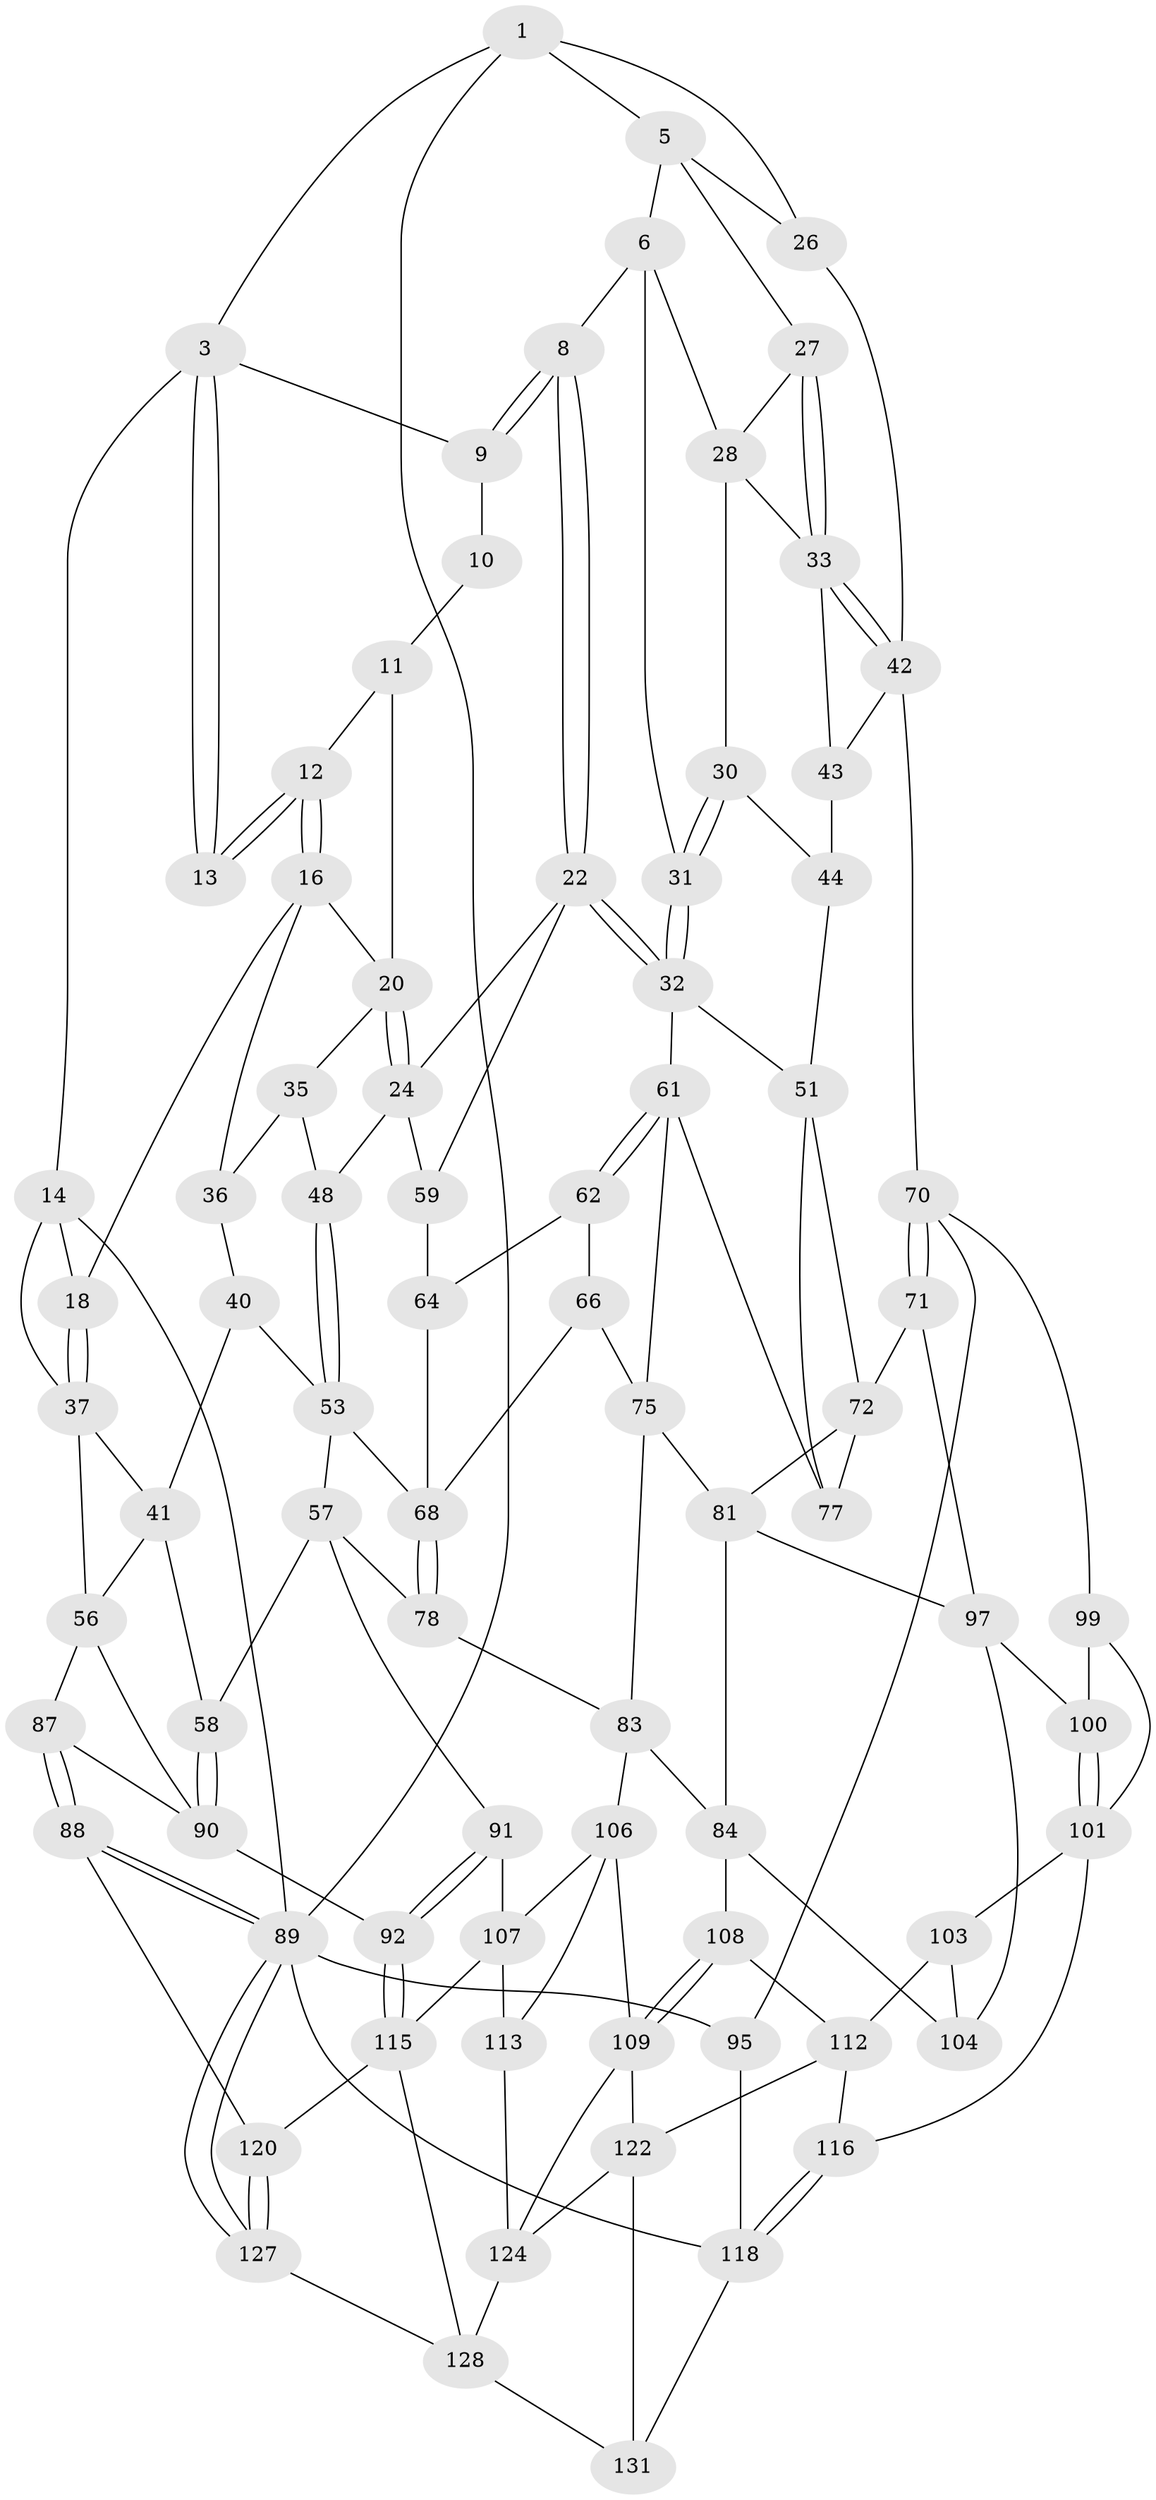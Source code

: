 // original degree distribution, {3: 0.022900763358778626, 6: 0.22900763358778625, 5: 0.5114503816793893, 4: 0.2366412213740458}
// Generated by graph-tools (version 1.1) at 2025/11/02/27/25 16:11:52]
// undirected, 80 vertices, 166 edges
graph export_dot {
graph [start="1"]
  node [color=gray90,style=filled];
  1 [pos="+0.7820688464300294+0",super="+2"];
  3 [pos="+0.3064763283483232+0",super="+4"];
  5 [pos="+0.8497096194430551+0.06544828174208284",super="+25"];
  6 [pos="+0.8353821023380112+0.09996564355428063",super="+7"];
  8 [pos="+0.6537112972222289+0.13439476948353196"];
  9 [pos="+0.6140313771143856+0.10782689843330193"];
  10 [pos="+0.5963718255946086+0.1176073726927125"];
  11 [pos="+0.4243345867679193+0.05783975812405977",super="+19"];
  12 [pos="+0.3114367047253345+0"];
  13 [pos="+0.29791906536573354+0"];
  14 [pos="+0+0.22096491923097847",super="+15"];
  16 [pos="+0.2882844710019301+0.16873363294529117",super="+17"];
  18 [pos="+0.15977440680255342+0.2262483289584087"];
  20 [pos="+0.497893331817125+0.2619026797486382",super="+21"];
  22 [pos="+0.6225058928821315+0.3385086102471879",super="+23"];
  24 [pos="+0.5292602027497376+0.296597195040373",super="+47"];
  26 [pos="+1+0.13542433293329897"];
  27 [pos="+0.923848150171311+0.22263693359696304"];
  28 [pos="+0.8719060368471984+0.17398951554010206",super="+29"];
  30 [pos="+0.7785087181268062+0.3092381724414843"];
  31 [pos="+0.7349199205392837+0.30494801965971235"];
  32 [pos="+0.6695496872198405+0.355359739453302",super="+52"];
  33 [pos="+0.9326241737606819+0.2780168119106954",super="+34"];
  35 [pos="+0.41165638375647307+0.2925939217904254",super="+49"];
  36 [pos="+0.2777010594874598+0.3133216757141929",super="+39"];
  37 [pos="+0.09320792763924912+0.2998098949011023",super="+38"];
  40 [pos="+0.25707608947795896+0.3531312758139654"];
  41 [pos="+0.2078061493042321+0.35840289731253433",super="+55"];
  42 [pos="+1+0.3803516758646194",super="+45"];
  43 [pos="+0.9037425082522678+0.330015466681414",super="+46"];
  44 [pos="+0.8369624655595413+0.35233600035049795",super="+50"];
  48 [pos="+0.3783406499028076+0.46357936901951435"];
  51 [pos="+0.8596892057121138+0.45929321929485845",super="+73"];
  53 [pos="+0.37170718313221746+0.47275004752967403",super="+54"];
  56 [pos="+0+0.4459592764206628",super="+86"];
  57 [pos="+0.2865114639662432+0.5497624001412493",super="+79"];
  58 [pos="+0.22869602301478267+0.548961348638911"];
  59 [pos="+0.5401538129301602+0.41319536994167805",super="+60"];
  61 [pos="+0.682405674948254+0.4930088418109452",super="+74"];
  62 [pos="+0.6037947044580969+0.48949545516913895",super="+63"];
  64 [pos="+0.534035056938289+0.4558430748447447",super="+65"];
  66 [pos="+0.552497702818671+0.5086514840637909",super="+67"];
  68 [pos="+0.4804251032788627+0.5573749038423867",super="+69"];
  70 [pos="+1+0.5421225969478148",super="+96"];
  71 [pos="+1+0.5431997856339994"];
  72 [pos="+0.9794602727742077+0.5257178542857068",super="+80"];
  75 [pos="+0.6752558576211891+0.5251596632315136",super="+76"];
  77 [pos="+0.7846438088585732+0.5950560148380586"];
  78 [pos="+0.4989208773426159+0.6597688358626597"];
  81 [pos="+0.8001751491580067+0.6729140416124231",super="+82"];
  83 [pos="+0.5632559108246946+0.6781843907998146",super="+85"];
  84 [pos="+0.600004853758174+0.7040458685671417",super="+105"];
  87 [pos="+0+1",super="+111"];
  88 [pos="+0+1",super="+121"];
  89 [pos="+0+1",super="+94"];
  90 [pos="+0.13236522441426807+0.6964242138057498",super="+93"];
  91 [pos="+0.3540371928049169+0.7401899423431089"];
  92 [pos="+0.28655238355167006+0.8152729216949459"];
  95 [pos="+1+0.8923154722763788"];
  97 [pos="+0.8543341563433703+0.6726266393468762",super="+98"];
  99 [pos="+1+0.7432279973839891"];
  100 [pos="+0.9070815308762739+0.7057762621375986"];
  101 [pos="+0.8986332965774246+0.8359960453558841",super="+102"];
  103 [pos="+0.8120150246724843+0.7745048018279759"];
  104 [pos="+0.7982033769048644+0.7316710190799904"];
  106 [pos="+0.5127855767304109+0.8197772306837229",super="+110"];
  107 [pos="+0.46124211488102485+0.8135822459970136",super="+114"];
  108 [pos="+0.6491094567342311+0.8355433415428501"];
  109 [pos="+0.6209072245796281+0.8771579362226236",super="+123"];
  112 [pos="+0.7104045758142471+0.8504377328797639",super="+117"];
  113 [pos="+0.47918273706449943+0.9350377568744067"];
  115 [pos="+0.29676483515281893+0.8727925967104987",super="+119"];
  116 [pos="+0.8677121486869203+0.9058802619640486"];
  118 [pos="+0.885891977498693+0.934834495487966",super="+130"];
  120 [pos="+0.16553975233244395+0.9489485278085531"];
  122 [pos="+0.7265725122168085+0.9710245401938533",super="+126"];
  124 [pos="+0.6037207749257856+0.9048178495040997",super="+125"];
  127 [pos="+0.289114261557337+1"];
  128 [pos="+0.4745597515814322+1",super="+129"];
  131 [pos="+0.6832875717108582+1"];
  1 -- 5;
  1 -- 26;
  1 -- 3;
  1 -- 89;
  3 -- 13;
  3 -- 13;
  3 -- 14;
  3 -- 9;
  5 -- 6;
  5 -- 26;
  5 -- 27;
  6 -- 28;
  6 -- 8;
  6 -- 31;
  8 -- 9;
  8 -- 9;
  8 -- 22;
  8 -- 22;
  9 -- 10;
  10 -- 11 [weight=2];
  11 -- 12;
  11 -- 20;
  12 -- 13;
  12 -- 13;
  12 -- 16;
  12 -- 16;
  14 -- 89;
  14 -- 37;
  14 -- 18;
  16 -- 18;
  16 -- 36;
  16 -- 20;
  18 -- 37;
  18 -- 37;
  20 -- 24;
  20 -- 24;
  20 -- 35;
  22 -- 32;
  22 -- 32;
  22 -- 24;
  22 -- 59;
  24 -- 48;
  24 -- 59;
  26 -- 42;
  27 -- 28;
  27 -- 33;
  27 -- 33;
  28 -- 33;
  28 -- 30;
  30 -- 31;
  30 -- 31;
  30 -- 44;
  31 -- 32;
  31 -- 32;
  32 -- 51;
  32 -- 61;
  33 -- 42;
  33 -- 42;
  33 -- 43;
  35 -- 36 [weight=2];
  35 -- 48;
  36 -- 40;
  37 -- 41;
  37 -- 56;
  40 -- 41;
  40 -- 53;
  41 -- 56;
  41 -- 58;
  42 -- 70;
  42 -- 43;
  43 -- 44 [weight=2];
  44 -- 51;
  48 -- 53;
  48 -- 53;
  51 -- 72;
  51 -- 77;
  53 -- 57;
  53 -- 68;
  56 -- 90;
  56 -- 87;
  57 -- 58;
  57 -- 91;
  57 -- 78;
  58 -- 90;
  58 -- 90;
  59 -- 64 [weight=2];
  61 -- 62;
  61 -- 62;
  61 -- 75;
  61 -- 77;
  62 -- 66 [weight=2];
  62 -- 64;
  64 -- 68;
  66 -- 68;
  66 -- 75;
  68 -- 78;
  68 -- 78;
  70 -- 71;
  70 -- 71;
  70 -- 99;
  70 -- 95;
  71 -- 72;
  71 -- 97;
  72 -- 81;
  72 -- 77;
  75 -- 81;
  75 -- 83;
  78 -- 83;
  81 -- 97;
  81 -- 84;
  83 -- 106;
  83 -- 84;
  84 -- 104;
  84 -- 108;
  87 -- 88 [weight=2];
  87 -- 88;
  87 -- 90;
  88 -- 89;
  88 -- 89;
  88 -- 120;
  89 -- 127;
  89 -- 127;
  89 -- 118;
  89 -- 95;
  90 -- 92;
  91 -- 92;
  91 -- 92;
  91 -- 107;
  92 -- 115;
  92 -- 115;
  95 -- 118;
  97 -- 100;
  97 -- 104;
  99 -- 100;
  99 -- 101;
  100 -- 101;
  100 -- 101;
  101 -- 116;
  101 -- 103;
  103 -- 104;
  103 -- 112;
  106 -- 107;
  106 -- 113;
  106 -- 109;
  107 -- 115;
  107 -- 113;
  108 -- 109;
  108 -- 109;
  108 -- 112;
  109 -- 122;
  109 -- 124;
  112 -- 122;
  112 -- 116;
  113 -- 124;
  115 -- 120;
  115 -- 128;
  116 -- 118;
  116 -- 118;
  118 -- 131;
  120 -- 127;
  120 -- 127;
  122 -- 131;
  122 -- 124;
  124 -- 128;
  127 -- 128;
  128 -- 131;
}
